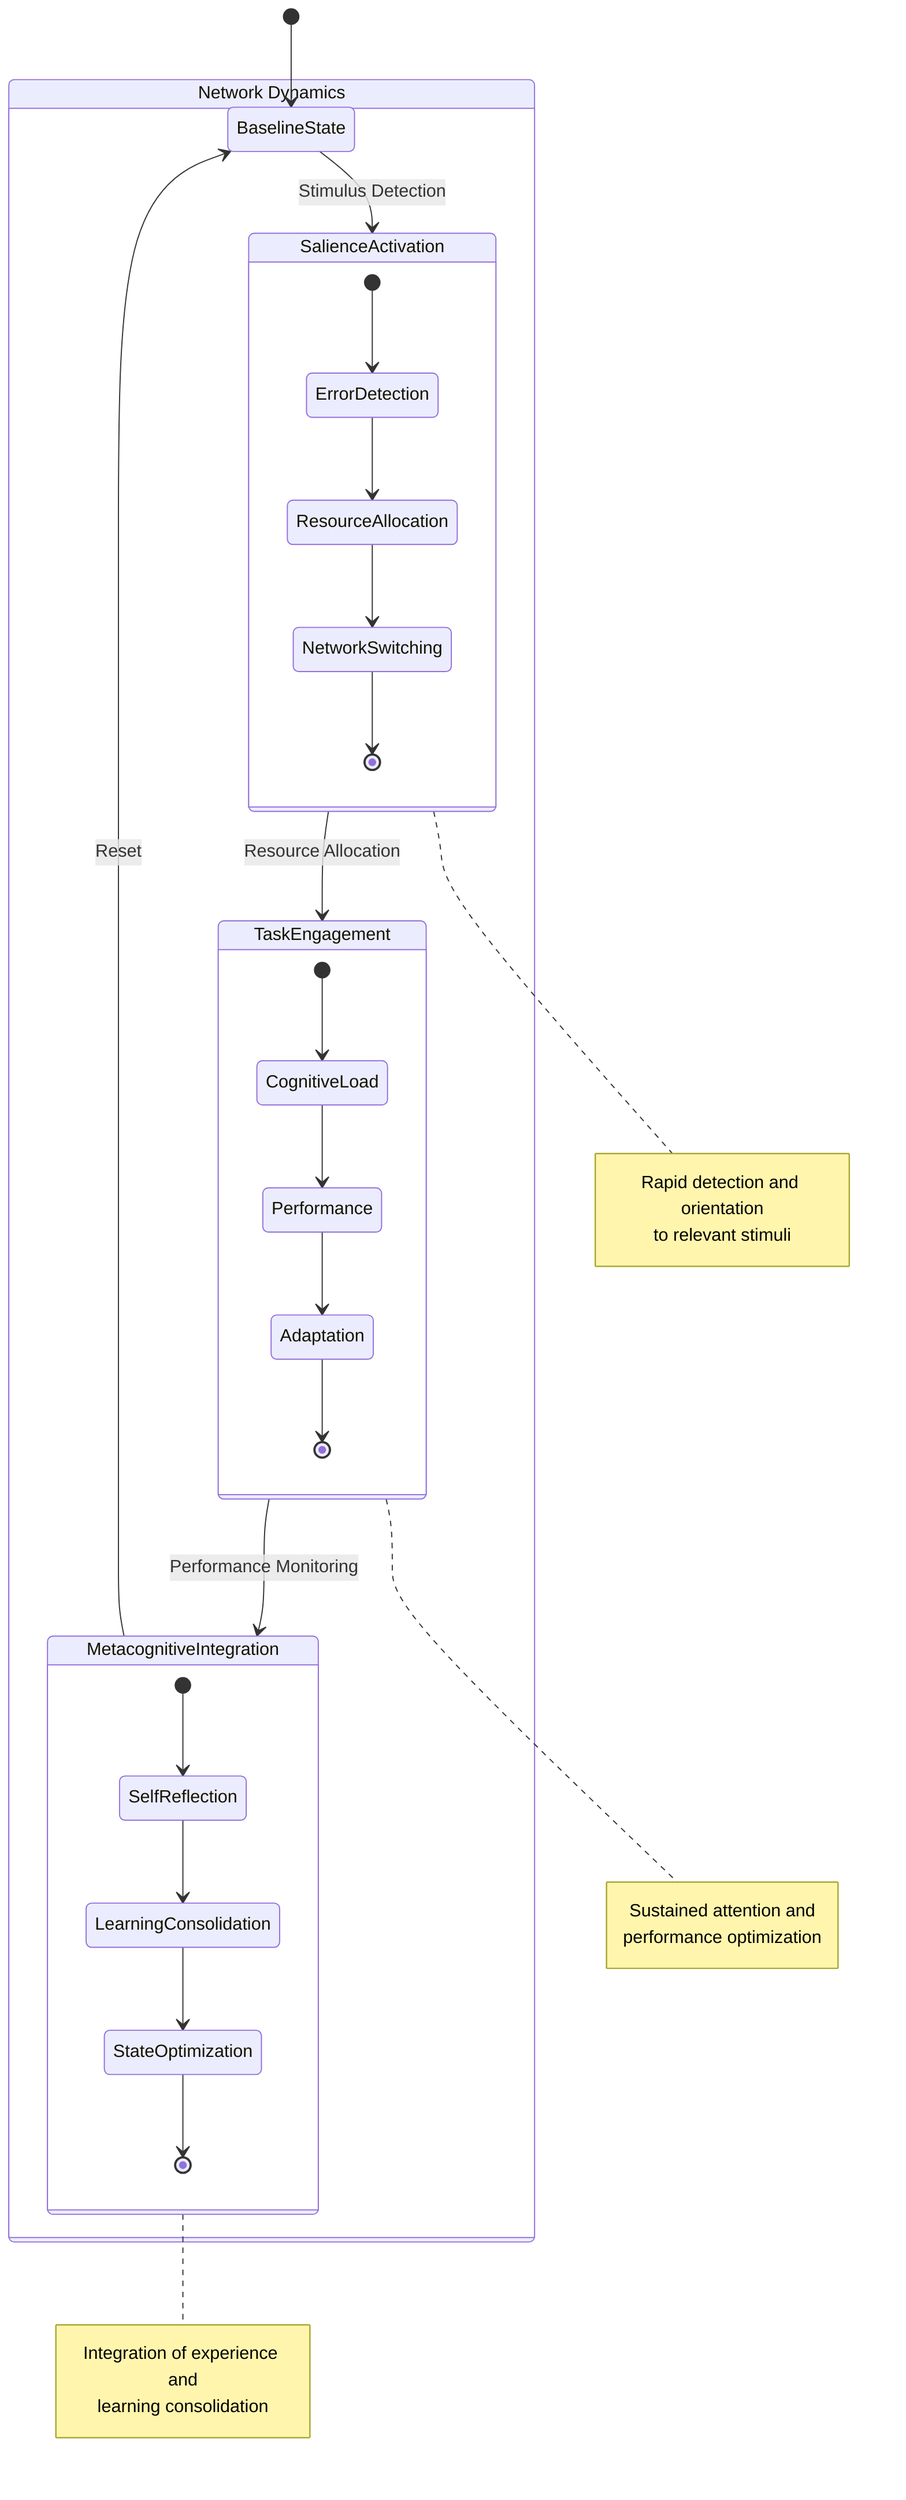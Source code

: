 stateDiagram-v2
    [*] --> BaselineState
    
    state "Network Dynamics" as ND {
        BaselineState --> SalienceActivation: Stimulus Detection
        SalienceActivation --> TaskEngagement: Resource Allocation
        TaskEngagement --> MetacognitiveIntegration: Performance Monitoring
        MetacognitiveIntegration --> BaselineState: Reset
    }

    state SalienceActivation {
        [*] --> ErrorDetection
        ErrorDetection --> ResourceAllocation
        ResourceAllocation --> NetworkSwitching
        NetworkSwitching --> [*]
    }

    state TaskEngagement {
        [*] --> CognitiveLoad
        CognitiveLoad --> Performance
        Performance --> Adaptation
        Adaptation --> [*]
    }

    state MetacognitiveIntegration {
        [*] --> SelfReflection
        SelfReflection --> LearningConsolidation
        LearningConsolidation --> StateOptimization
        StateOptimization --> [*]
    }

    note right of SalienceActivation
        Rapid detection and orientation
        to relevant stimuli
    end note

    note right of TaskEngagement
        Sustained attention and
        performance optimization
    end note

    note right of MetacognitiveIntegration
        Integration of experience and
        learning consolidation
    end note